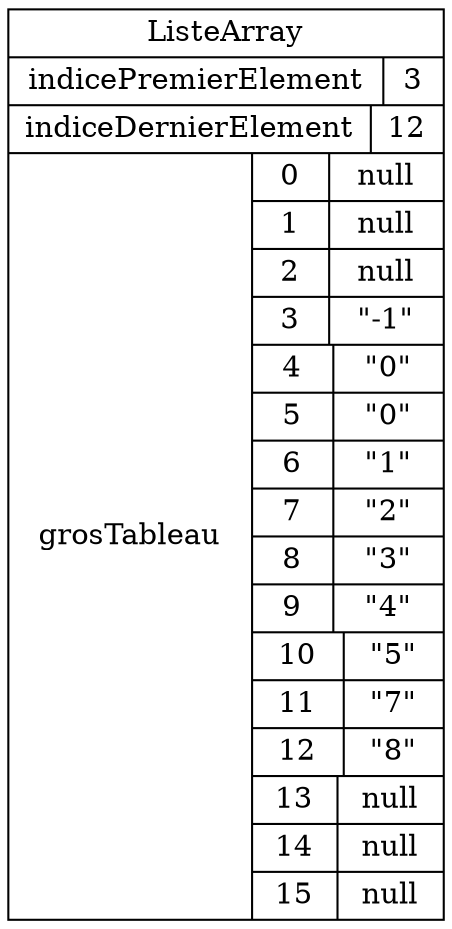digraph "arrayList10" {
graph ["rankdir"="LR","compound"="true"]
"" ["shape"="record","label"="<_C>ListeArray|{indicePremierElement|3}|{indiceDernierElement|12}|{grosTableau|{{0|null}|{1|null}|{2|null}|{3|\"-1\"}|{4|\"0\"}|{5|\"0\"}|{6|\"1\"}|{7|\"2\"}|{8|\"3\"}|{9|\"4\"}|{10|\"5\"}|{11|\"7\"}|{12|\"8\"}|{13|null}|{14|null}|{15|null}}}","style"="filled","fillcolor"="white"]
}